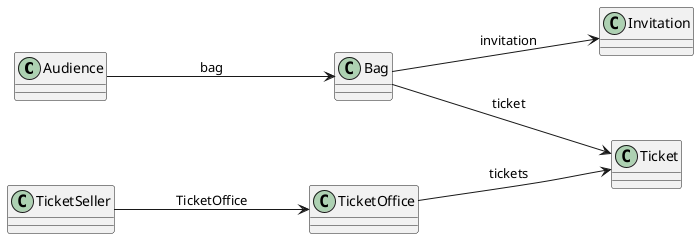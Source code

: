 @startuml
left to right direction

class "Audience" as a
class "Invitation" as i
class "Ticket" as t
class "Bag" as b
class "TicketOffice" as o
class "TicketSeller" as s

a ---> b :bag
b ---> i :invitation
b ---> t :ticket
s ---> o :"TicketOffice"
o ---> t :tickets

@enduml